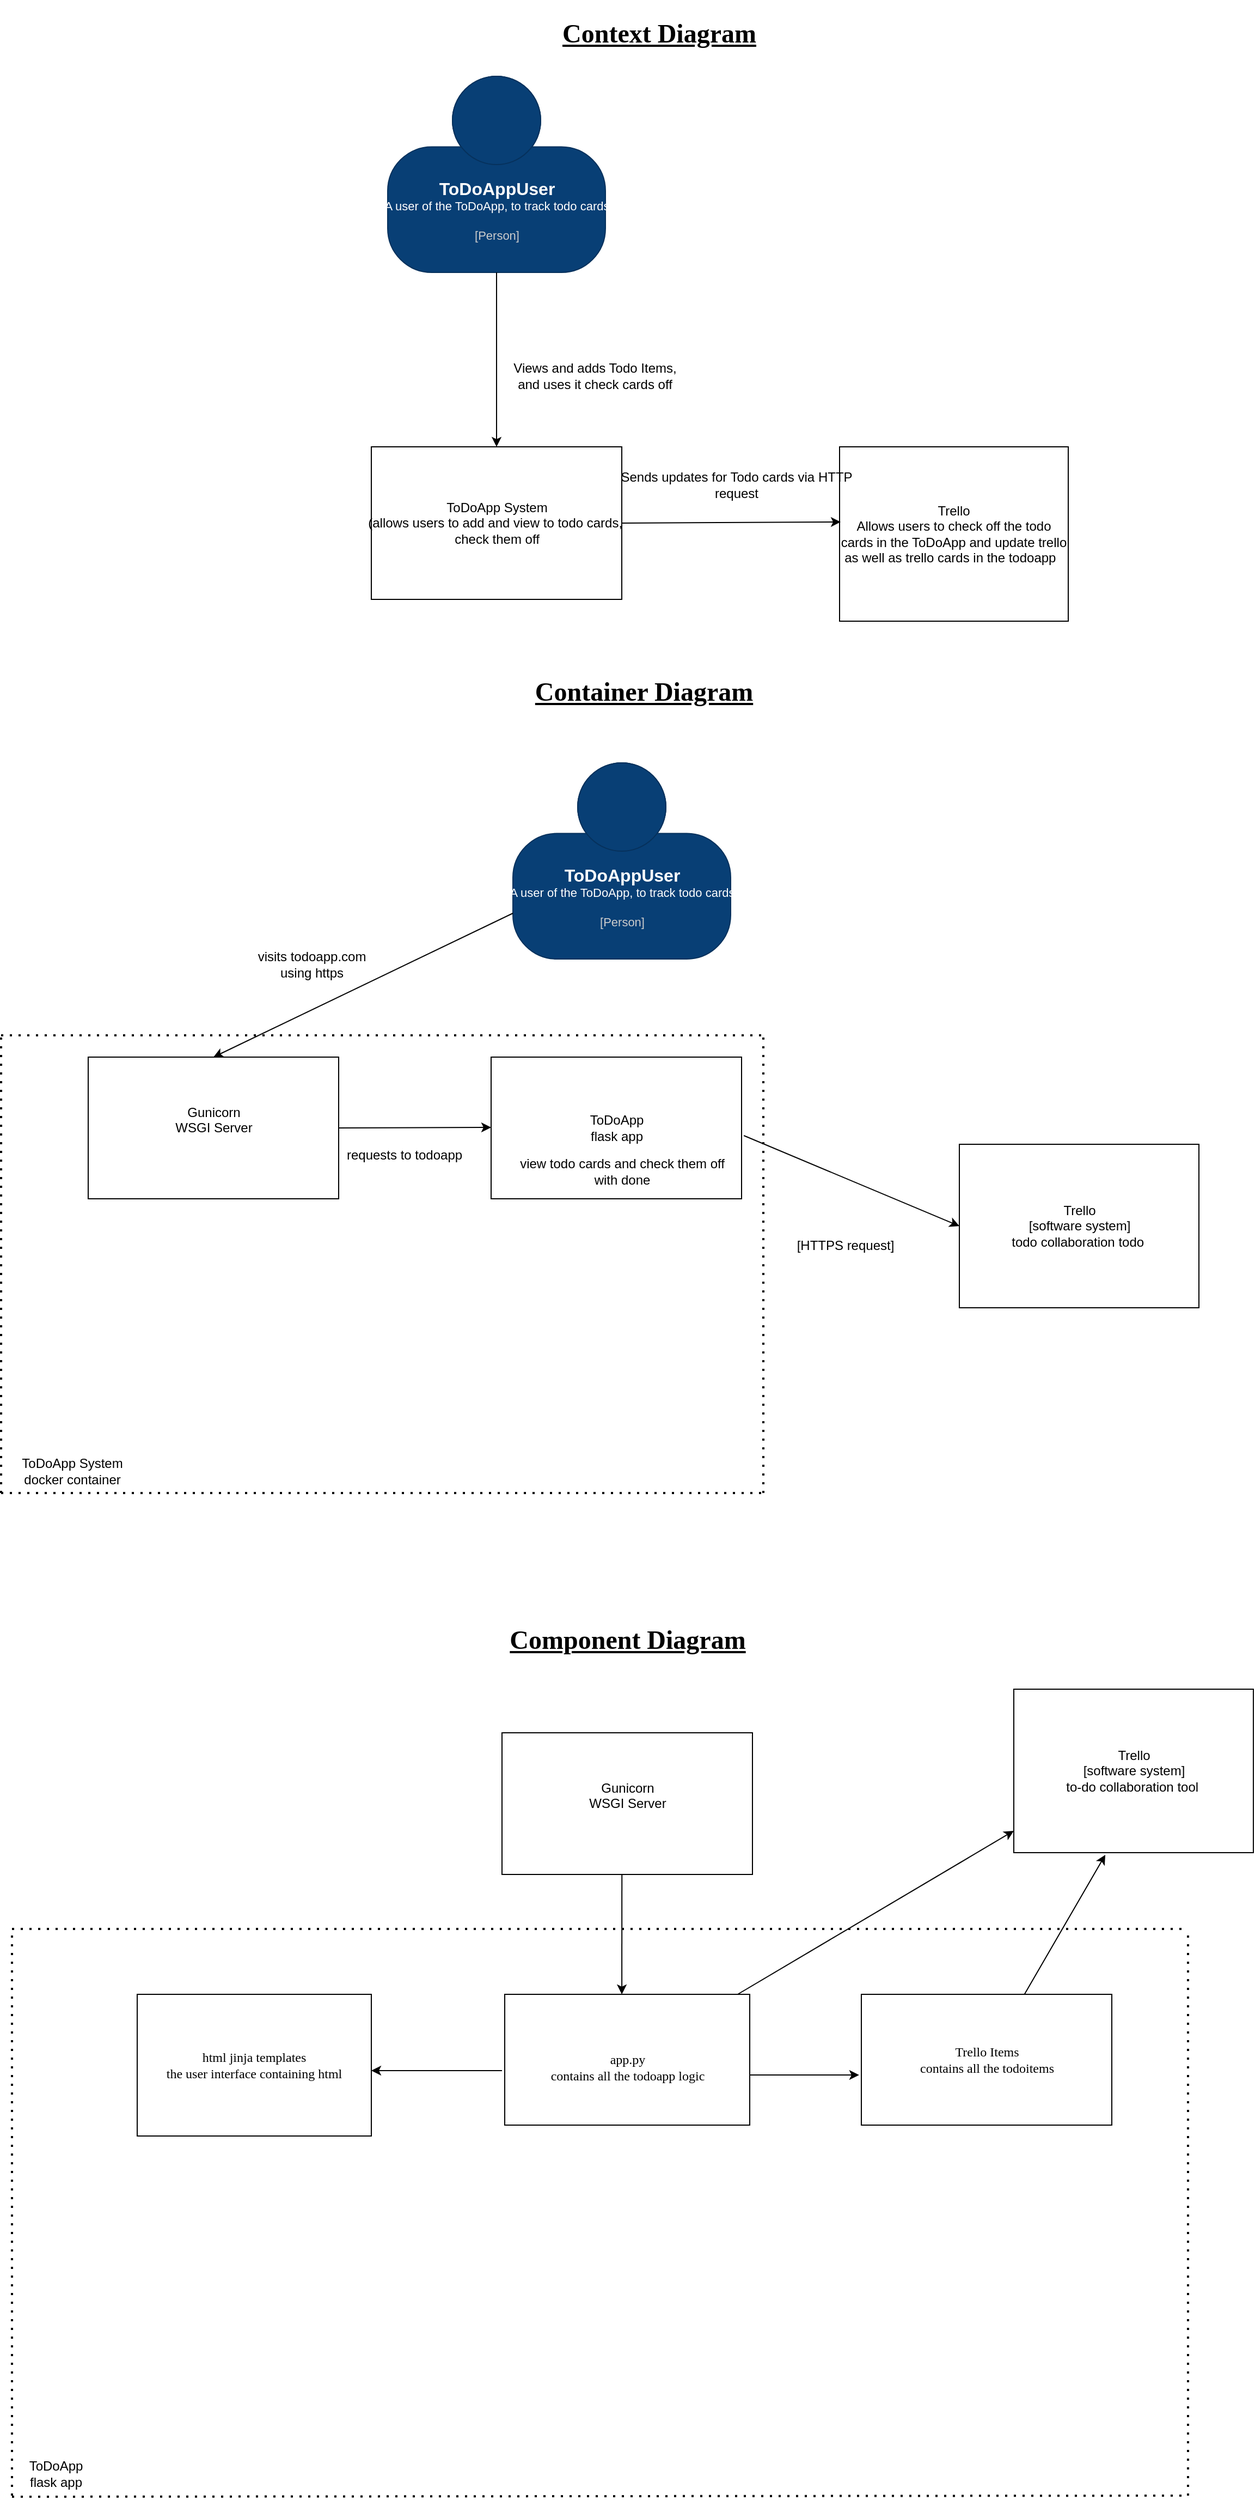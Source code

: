<mxfile version="18.0.2" type="device"><diagram id="ml6i4quSXkUDZuAG_zOC" name="Page-1"><mxGraphModel dx="2249" dy="3142" grid="1" gridSize="10" guides="1" tooltips="1" connect="1" arrows="1" fold="1" page="1" pageScale="1" pageWidth="827" pageHeight="1169" math="0" shadow="0"><root><mxCell id="0"/><mxCell id="1" parent="0"/><mxCell id="0fYW0GDyUA-CEgiHLo6g-2" value="ToDoApp System&lt;br&gt;(allows users to add and view to todo cards,&amp;nbsp;&lt;br&gt;check them off" style="html=1;" parent="1" vertex="1"><mxGeometry x="170" y="-800" width="230" height="140" as="geometry"/></mxCell><object placeholders="1" c4Name="ToDoAppUser" c4Type="A user of the ToDoApp, to track todo cards" c4Description="[Person]" label="&lt;font style=&quot;font-size: 16px&quot;&gt;&lt;b&gt;%c4Name%&lt;/b&gt;&lt;/font&gt;&lt;div&gt;[%c4Type%]&lt;/div&gt;&lt;br&gt;&lt;div&gt;&lt;font style=&quot;font-size: 11px&quot;&gt;&lt;font color=&quot;#cccccc&quot;&gt;%c4Description%&lt;/font&gt;&lt;/div&gt;" id="0fYW0GDyUA-CEgiHLo6g-13"><mxCell style="html=1;fontSize=11;dashed=0;whitespace=wrap;fillColor=#083F75;strokeColor=#06315C;fontColor=#ffffff;shape=mxgraph.c4.person2;align=center;metaEdit=1;points=[[0.5,0,0],[1,0.5,0],[1,0.75,0],[0.75,1,0],[0.5,1,0],[0.25,1,0],[0,0.75,0],[0,0.5,0]];resizable=0;" parent="1" vertex="1"><mxGeometry x="185" y="-1140" width="200" height="180" as="geometry"/></mxCell></object><mxCell id="0fYW0GDyUA-CEgiHLo6g-14" value="Views and adds Todo Items,&lt;br&gt;and uses it check cards off" style="text;html=1;resizable=0;autosize=1;align=center;verticalAlign=middle;points=[];fillColor=none;strokeColor=none;rounded=0;rotation=0;" parent="1" vertex="1"><mxGeometry x="290" y="-880" width="170" height="30" as="geometry"/></mxCell><mxCell id="0fYW0GDyUA-CEgiHLo6g-22" value="Trello&lt;br&gt;Allows users to check off the todo cards in the ToDoApp and update trello as well as trello cards in the todoapp&amp;nbsp;&amp;nbsp;" style="rounded=0;whiteSpace=wrap;html=1;" parent="1" vertex="1"><mxGeometry x="600" y="-800" width="210" height="160" as="geometry"/></mxCell><mxCell id="0fYW0GDyUA-CEgiHLo6g-30" value="Sends updates for Todo cards via HTTP&lt;br&gt;request&lt;br&gt;" style="text;html=1;resizable=0;autosize=1;align=center;verticalAlign=middle;points=[];fillColor=none;strokeColor=none;rounded=0;" parent="1" vertex="1"><mxGeometry x="390" y="-780" width="230" height="30" as="geometry"/></mxCell><object placeholders="1" c4Name="ToDoAppUser" c4Type="A user of the ToDoApp, to track todo cards" c4Description="[Person]" label="&lt;font style=&quot;font-size: 16px&quot;&gt;&lt;b&gt;%c4Name%&lt;/b&gt;&lt;/font&gt;&lt;div&gt;[%c4Type%]&lt;/div&gt;&lt;br&gt;&lt;div&gt;&lt;font style=&quot;font-size: 11px&quot;&gt;&lt;font color=&quot;#cccccc&quot;&gt;%c4Description%&lt;/font&gt;&lt;/div&gt;" id="gUlv4o7tPhPUJh_4Wyrl-3"><mxCell style="html=1;fontSize=11;dashed=0;whitespace=wrap;fillColor=#083F75;strokeColor=#06315C;fontColor=#ffffff;shape=mxgraph.c4.person2;align=center;metaEdit=1;points=[[0.5,0,0],[1,0.5,0],[1,0.75,0],[0.75,1,0],[0.5,1,0],[0.25,1,0],[0,0.75,0],[0,0.5,0]];resizable=0;" parent="1" vertex="1"><mxGeometry x="300" y="-510" width="200" height="180" as="geometry"/></mxCell></object><mxCell id="gUlv4o7tPhPUJh_4Wyrl-7" value="ToDoApp&lt;br&gt;flask app" style="html=1;" parent="1" vertex="1"><mxGeometry x="280" y="-240" width="230" height="130" as="geometry"/></mxCell><mxCell id="gUlv4o7tPhPUJh_4Wyrl-8" value="Gunicorn&lt;br&gt;WSGI Server&lt;br&gt;&lt;br&gt;" style="html=1;" parent="1" vertex="1"><mxGeometry x="-90" y="-240" width="230" height="130" as="geometry"/></mxCell><mxCell id="gUlv4o7tPhPUJh_4Wyrl-9" value="" style="endArrow=classic;html=1;rounded=0;exitX=1;exitY=0.5;exitDx=0;exitDy=0;" parent="1" source="gUlv4o7tPhPUJh_4Wyrl-8" edge="1"><mxGeometry relative="1" as="geometry"><mxPoint x="180" y="-175.5" as="sourcePoint"/><mxPoint x="280" y="-175.5" as="targetPoint"/><Array as="points"/></mxGeometry></mxCell><mxCell id="gUlv4o7tPhPUJh_4Wyrl-11" value="requests to todoapp&lt;br&gt;" style="text;html=1;resizable=0;autosize=1;align=center;verticalAlign=middle;points=[];fillColor=none;strokeColor=none;rounded=0;" parent="1" vertex="1"><mxGeometry x="140" y="-160" width="120" height="20" as="geometry"/></mxCell><mxCell id="gUlv4o7tPhPUJh_4Wyrl-12" value="" style="endArrow=classic;html=1;rounded=0;entryX=0.5;entryY=0;entryDx=0;entryDy=0;" parent="1" source="gUlv4o7tPhPUJh_4Wyrl-3" target="gUlv4o7tPhPUJh_4Wyrl-8" edge="1"><mxGeometry width="50" height="50" relative="1" as="geometry"><mxPoint x="185" y="-280" as="sourcePoint"/><mxPoint x="235" y="-330" as="targetPoint"/></mxGeometry></mxCell><mxCell id="gUlv4o7tPhPUJh_4Wyrl-14" value="view todo cards and check them off &lt;br&gt;with done" style="text;html=1;resizable=0;autosize=1;align=center;verticalAlign=middle;points=[];fillColor=none;strokeColor=none;rounded=0;" parent="1" vertex="1"><mxGeometry x="300" y="-150" width="200" height="30" as="geometry"/></mxCell><mxCell id="gUlv4o7tPhPUJh_4Wyrl-15" value="visits todoapp.com&lt;br&gt;using https&lt;br&gt;" style="text;html=1;resizable=0;autosize=1;align=center;verticalAlign=middle;points=[];fillColor=none;strokeColor=none;rounded=0;" parent="1" vertex="1"><mxGeometry x="60" y="-340" width="110" height="30" as="geometry"/></mxCell><mxCell id="gUlv4o7tPhPUJh_4Wyrl-17" value="Trello&lt;br&gt;[software system]&lt;br&gt;todo collaboration todo&amp;nbsp;" style="html=1;" parent="1" vertex="1"><mxGeometry x="710" y="-160" width="220" height="150" as="geometry"/></mxCell><mxCell id="gUlv4o7tPhPUJh_4Wyrl-18" value="" style="endArrow=none;dashed=1;html=1;dashPattern=1 3;strokeWidth=2;rounded=0;" parent="1" edge="1"><mxGeometry width="50" height="50" relative="1" as="geometry"><mxPoint x="-170" y="-260" as="sourcePoint"/><mxPoint x="530" y="-260" as="targetPoint"/></mxGeometry></mxCell><mxCell id="gUlv4o7tPhPUJh_4Wyrl-19" value="" style="endArrow=none;dashed=1;html=1;dashPattern=1 3;strokeWidth=2;rounded=0;" parent="1" edge="1"><mxGeometry width="50" height="50" relative="1" as="geometry"><mxPoint x="530" y="160" as="sourcePoint"/><mxPoint x="530" y="-260" as="targetPoint"/></mxGeometry></mxCell><mxCell id="gUlv4o7tPhPUJh_4Wyrl-20" value="" style="endArrow=none;dashed=1;html=1;dashPattern=1 3;strokeWidth=2;rounded=0;" parent="1" edge="1"><mxGeometry width="50" height="50" relative="1" as="geometry"><mxPoint x="-170" y="160" as="sourcePoint"/><mxPoint x="-170" y="-260" as="targetPoint"/><Array as="points"><mxPoint x="-170" y="-80"/></Array></mxGeometry></mxCell><mxCell id="gUlv4o7tPhPUJh_4Wyrl-21" value="" style="endArrow=none;dashed=1;html=1;dashPattern=1 3;strokeWidth=2;rounded=0;" parent="1" edge="1"><mxGeometry width="50" height="50" relative="1" as="geometry"><mxPoint x="-170" y="160" as="sourcePoint"/><mxPoint x="530" y="160" as="targetPoint"/></mxGeometry></mxCell><mxCell id="gUlv4o7tPhPUJh_4Wyrl-22" value="ToDoApp System&lt;br&gt;docker container&lt;br&gt;" style="text;html=1;resizable=0;autosize=1;align=center;verticalAlign=middle;points=[];fillColor=none;strokeColor=none;rounded=0;" parent="1" vertex="1"><mxGeometry x="-160" y="125" width="110" height="30" as="geometry"/></mxCell><mxCell id="gUlv4o7tPhPUJh_4Wyrl-26" value="&lt;br&gt;[HTTPS request]" style="text;html=1;resizable=0;autosize=1;align=center;verticalAlign=middle;points=[];fillColor=none;strokeColor=none;rounded=0;" parent="1" vertex="1"><mxGeometry x="555" y="-90" width="100" height="30" as="geometry"/></mxCell><mxCell id="gUlv4o7tPhPUJh_4Wyrl-27" value="&lt;h1&gt;&lt;font face=&quot;Lucida Console&quot;&gt;&lt;u&gt;Context Diagram&lt;/u&gt;&lt;/font&gt;&lt;/h1&gt;" style="text;html=1;resizable=0;autosize=1;align=center;verticalAlign=middle;points=[];fillColor=none;strokeColor=none;rounded=0;" parent="1" vertex="1"><mxGeometry x="314" y="-1204" width="240" height="50" as="geometry"/></mxCell><mxCell id="gUlv4o7tPhPUJh_4Wyrl-28" value="&lt;h1&gt;&lt;font face=&quot;Lucida Console&quot;&gt;&lt;u&gt;Container Diagram&lt;/u&gt;&lt;/font&gt;&lt;/h1&gt;" style="text;html=1;resizable=0;autosize=1;align=center;verticalAlign=middle;points=[];fillColor=none;strokeColor=none;rounded=0;" parent="1" vertex="1"><mxGeometry x="285" y="-600" width="270" height="50" as="geometry"/></mxCell><mxCell id="gUlv4o7tPhPUJh_4Wyrl-29" value="&lt;h1&gt;&lt;font face=&quot;Lucida Console&quot;&gt;&lt;u&gt;Component Diagram&lt;/u&gt;&lt;/font&gt;&lt;/h1&gt;" style="text;html=1;resizable=0;autosize=1;align=center;verticalAlign=middle;points=[];fillColor=none;strokeColor=none;rounded=0;" parent="1" vertex="1"><mxGeometry x="270" y="270" width="270" height="50" as="geometry"/></mxCell><mxCell id="gUlv4o7tPhPUJh_4Wyrl-34" value="" style="endArrow=none;dashed=1;html=1;dashPattern=1 3;strokeWidth=2;rounded=0;fontFamily=Lucida Console;" parent="1" edge="1"><mxGeometry width="50" height="50" relative="1" as="geometry"><mxPoint x="-160" y="560" as="sourcePoint"/><mxPoint x="920" y="560" as="targetPoint"/></mxGeometry></mxCell><mxCell id="gUlv4o7tPhPUJh_4Wyrl-35" value="" style="endArrow=none;dashed=1;html=1;dashPattern=1 3;strokeWidth=2;rounded=0;fontFamily=Lucida Console;" parent="1" edge="1"><mxGeometry width="50" height="50" relative="1" as="geometry"><mxPoint x="-160" y="1080" as="sourcePoint"/><mxPoint x="-160" y="560" as="targetPoint"/></mxGeometry></mxCell><mxCell id="gUlv4o7tPhPUJh_4Wyrl-36" value="" style="endArrow=none;dashed=1;html=1;dashPattern=1 3;strokeWidth=2;rounded=0;fontFamily=Lucida Console;" parent="1" edge="1"><mxGeometry width="50" height="50" relative="1" as="geometry"><mxPoint x="-160" y="1081" as="sourcePoint"/><mxPoint x="920" y="1080" as="targetPoint"/></mxGeometry></mxCell><mxCell id="gUlv4o7tPhPUJh_4Wyrl-37" value="" style="endArrow=none;dashed=1;html=1;dashPattern=1 3;strokeWidth=2;rounded=0;fontFamily=Lucida Console;" parent="1" edge="1"><mxGeometry width="50" height="50" relative="1" as="geometry"><mxPoint x="920" y="1080" as="sourcePoint"/><mxPoint x="920" y="560" as="targetPoint"/></mxGeometry></mxCell><mxCell id="gUlv4o7tPhPUJh_4Wyrl-39" value="&lt;br&gt;app.py&lt;br&gt;contains all the todoapp logic" style="html=1;fontFamily=Lucida Console;" parent="1" vertex="1"><mxGeometry x="292.5" y="620" width="225" height="120" as="geometry"/></mxCell><mxCell id="gUlv4o7tPhPUJh_4Wyrl-40" value="Trello Items&lt;br&gt;contains all the todoitems" style="html=1;fontFamily=Lucida Console;" parent="1" vertex="1"><mxGeometry x="620" y="620" width="230" height="120" as="geometry"/></mxCell><mxCell id="gUlv4o7tPhPUJh_4Wyrl-41" value="html jinja templates&lt;br&gt;the user interface containing html" style="rounded=0;whiteSpace=wrap;html=1;fontFamily=Lucida Console;" parent="1" vertex="1"><mxGeometry x="-45" y="620" width="215" height="130" as="geometry"/></mxCell><mxCell id="gUlv4o7tPhPUJh_4Wyrl-43" value="Trello&lt;br&gt;[software system]&lt;br&gt;to-do collaboration tool&amp;nbsp;" style="html=1;" parent="1" vertex="1"><mxGeometry x="760" y="340" width="220" height="150" as="geometry"/></mxCell><mxCell id="gUlv4o7tPhPUJh_4Wyrl-44" value="" style="endArrow=classic;html=1;rounded=0;fontFamily=Lucida Console;entryX=0.382;entryY=1.013;entryDx=0;entryDy=0;entryPerimeter=0;" parent="1" source="gUlv4o7tPhPUJh_4Wyrl-40" target="gUlv4o7tPhPUJh_4Wyrl-43" edge="1"><mxGeometry width="50" height="50" relative="1" as="geometry"><mxPoint x="520" y="650" as="sourcePoint"/><mxPoint x="750" y="440" as="targetPoint"/><Array as="points"/></mxGeometry></mxCell><mxCell id="gUlv4o7tPhPUJh_4Wyrl-45" value="" style="endArrow=classic;html=1;rounded=0;fontFamily=Lucida Console;exitX=0.462;exitY=1;exitDx=0;exitDy=0;exitPerimeter=0;entryX=0.478;entryY=0;entryDx=0;entryDy=0;entryPerimeter=0;" parent="1" target="gUlv4o7tPhPUJh_4Wyrl-39" edge="1"><mxGeometry width="50" height="50" relative="1" as="geometry"><mxPoint x="400.12" y="510" as="sourcePoint"/><mxPoint x="410" y="590" as="targetPoint"/></mxGeometry></mxCell><mxCell id="1h1uRwAzazj_oR7XIhOT-2" value="" style="endArrow=classic;html=1;rounded=0;entryX=0;entryY=0.5;entryDx=0;entryDy=0;exitX=1.009;exitY=0.554;exitDx=0;exitDy=0;exitPerimeter=0;" parent="1" source="gUlv4o7tPhPUJh_4Wyrl-7" target="gUlv4o7tPhPUJh_4Wyrl-17" edge="1"><mxGeometry width="50" height="50" relative="1" as="geometry"><mxPoint x="460" y="-180" as="sourcePoint"/><mxPoint x="510" y="-230" as="targetPoint"/></mxGeometry></mxCell><mxCell id="1h1uRwAzazj_oR7XIhOT-3" value="" style="endArrow=classic;html=1;rounded=0;entryX=-0.009;entryY=0.617;entryDx=0;entryDy=0;exitX=0.998;exitY=0.617;exitDx=0;exitDy=0;exitPerimeter=0;entryPerimeter=0;" parent="1" source="gUlv4o7tPhPUJh_4Wyrl-39" target="gUlv4o7tPhPUJh_4Wyrl-40" edge="1"><mxGeometry width="50" height="50" relative="1" as="geometry"><mxPoint x="460" y="720" as="sourcePoint"/><mxPoint x="510" y="670" as="targetPoint"/><Array as="points"/></mxGeometry></mxCell><mxCell id="1h1uRwAzazj_oR7XIhOT-4" value="" style="endArrow=classic;html=1;rounded=0;" parent="1" source="gUlv4o7tPhPUJh_4Wyrl-39" edge="1"><mxGeometry width="50" height="50" relative="1" as="geometry"><mxPoint x="710" y="520" as="sourcePoint"/><mxPoint x="760" y="470" as="targetPoint"/></mxGeometry></mxCell><mxCell id="1h1uRwAzazj_oR7XIhOT-6" value="" style="endArrow=classic;html=1;rounded=0;" parent="1" edge="1"><mxGeometry width="50" height="50" relative="1" as="geometry"><mxPoint x="290" y="690" as="sourcePoint"/><mxPoint x="170" y="690" as="targetPoint"/></mxGeometry></mxCell><mxCell id="1h1uRwAzazj_oR7XIhOT-7" value="Gunicorn&lt;br&gt;WSGI Server&lt;br&gt;&lt;br&gt;" style="html=1;" parent="1" vertex="1"><mxGeometry x="290" y="380" width="230" height="130" as="geometry"/></mxCell><mxCell id="1h1uRwAzazj_oR7XIhOT-9" value="ToDoApp&lt;br&gt;flask app&lt;br&gt;" style="text;html=1;resizable=0;autosize=1;align=center;verticalAlign=middle;points=[];fillColor=none;strokeColor=none;rounded=0;" parent="1" vertex="1"><mxGeometry x="-150" y="1045" width="60" height="30" as="geometry"/></mxCell><mxCell id="ojZZgGjFgMj9ukLLAEeg-1" value="" style="endArrow=classic;html=1;rounded=0;entryX=0.5;entryY=0;entryDx=0;entryDy=0;exitX=0.5;exitY=1;exitDx=0;exitDy=0;exitPerimeter=0;" edge="1" parent="1" source="0fYW0GDyUA-CEgiHLo6g-13" target="0fYW0GDyUA-CEgiHLo6g-2"><mxGeometry width="50" height="50" relative="1" as="geometry"><mxPoint x="490" y="-760" as="sourcePoint"/><mxPoint x="540" y="-810" as="targetPoint"/></mxGeometry></mxCell><mxCell id="ojZZgGjFgMj9ukLLAEeg-2" value="" style="endArrow=classic;html=1;rounded=0;exitX=1;exitY=0.5;exitDx=0;exitDy=0;entryX=0.005;entryY=0.431;entryDx=0;entryDy=0;entryPerimeter=0;" edge="1" parent="1" source="0fYW0GDyUA-CEgiHLo6g-2" target="0fYW0GDyUA-CEgiHLo6g-22"><mxGeometry width="50" height="50" relative="1" as="geometry"><mxPoint x="490" y="-760" as="sourcePoint"/><mxPoint x="540" y="-810" as="targetPoint"/></mxGeometry></mxCell></root></mxGraphModel></diagram></mxfile>